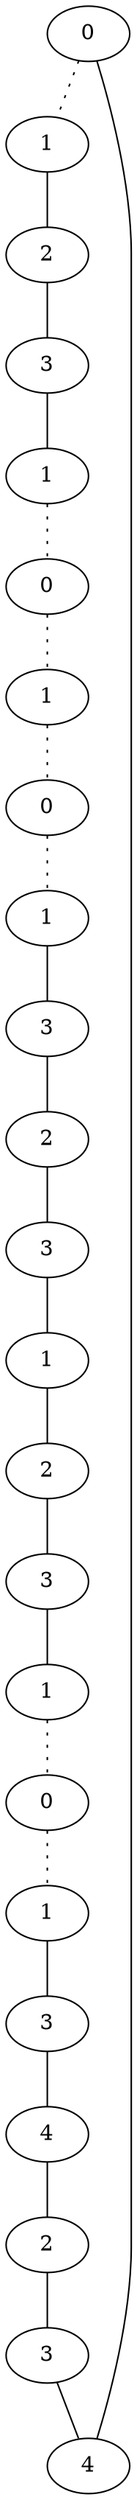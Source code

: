 graph {
a0[label=0];
a1[label=1];
a2[label=2];
a3[label=3];
a4[label=1];
a5[label=0];
a6[label=1];
a7[label=0];
a8[label=1];
a9[label=3];
a10[label=2];
a11[label=3];
a12[label=1];
a13[label=2];
a14[label=3];
a15[label=1];
a16[label=0];
a17[label=1];
a18[label=3];
a19[label=4];
a20[label=2];
a21[label=3];
a22[label=4];
a0 -- a1 [style=dotted];
a0 -- a22;
a1 -- a2;
a2 -- a3;
a3 -- a4;
a4 -- a5 [style=dotted];
a5 -- a6 [style=dotted];
a6 -- a7 [style=dotted];
a7 -- a8 [style=dotted];
a8 -- a9;
a9 -- a10;
a10 -- a11;
a11 -- a12;
a12 -- a13;
a13 -- a14;
a14 -- a15;
a15 -- a16 [style=dotted];
a16 -- a17 [style=dotted];
a17 -- a18;
a18 -- a19;
a19 -- a20;
a20 -- a21;
a21 -- a22;
}

